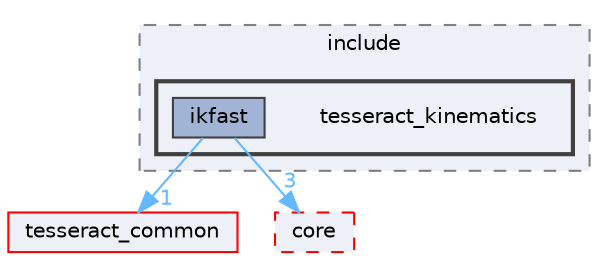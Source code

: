 digraph "tesseract_kinematics/ikfast/include/tesseract_kinematics"
{
 // LATEX_PDF_SIZE
  bgcolor="transparent";
  edge [fontname=Helvetica,fontsize=10,labelfontname=Helvetica,labelfontsize=10];
  node [fontname=Helvetica,fontsize=10,shape=box,height=0.2,width=0.4];
  compound=true
  subgraph clusterdir_53f00078582d0c102f46995e84212d61 {
    graph [ bgcolor="#edf0f7", pencolor="grey50", label="include", fontname=Helvetica,fontsize=10 style="filled,dashed", URL="dir_53f00078582d0c102f46995e84212d61.html",tooltip=""]
  subgraph clusterdir_69e6205e017716a61070ddf91b8568ed {
    graph [ bgcolor="#edf0f7", pencolor="grey25", label="", fontname=Helvetica,fontsize=10 style="filled,bold", URL="dir_69e6205e017716a61070ddf91b8568ed.html",tooltip=""]
    dir_69e6205e017716a61070ddf91b8568ed [shape=plaintext, label="tesseract_kinematics"];
  dir_caff86a8987631874449d534b7a92a3c [label="ikfast", fillcolor="#a2b4d6", color="grey25", style="filled", URL="dir_caff86a8987631874449d534b7a92a3c.html",tooltip=""];
  }
  }
  dir_8430b83f3af685b4c96d298a32e9aa37 [label="tesseract_common", fillcolor="#edf0f7", color="red", style="filled", URL="dir_8430b83f3af685b4c96d298a32e9aa37.html",tooltip=""];
  dir_c514f902ec1d4c8561ea53d834486b22 [label="core", fillcolor="#edf0f7", color="red", style="filled,dashed", URL="dir_c514f902ec1d4c8561ea53d834486b22.html",tooltip=""];
  dir_caff86a8987631874449d534b7a92a3c->dir_c514f902ec1d4c8561ea53d834486b22 [headlabel="3", labeldistance=1.5 headhref="dir_000023_000009.html" color="steelblue1" fontcolor="steelblue1"];
  dir_caff86a8987631874449d534b7a92a3c->dir_8430b83f3af685b4c96d298a32e9aa37 [headlabel="1", labeldistance=1.5 headhref="dir_000023_000075.html" color="steelblue1" fontcolor="steelblue1"];
}

